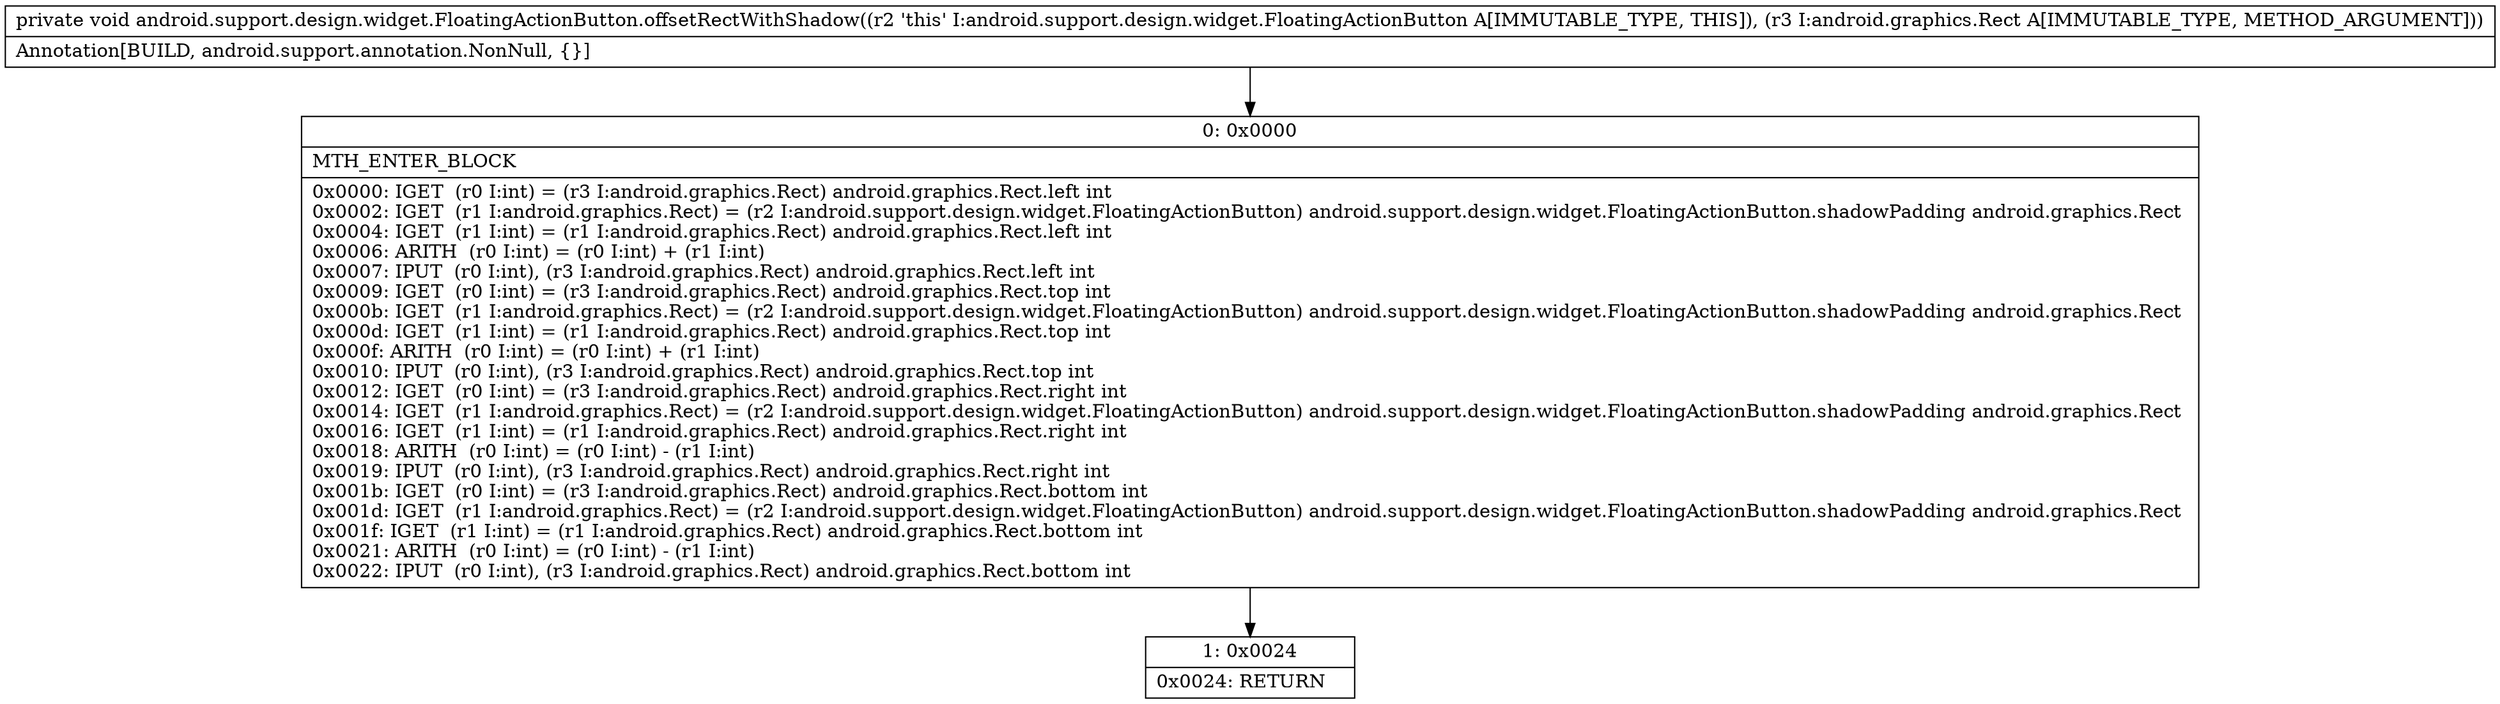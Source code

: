 digraph "CFG forandroid.support.design.widget.FloatingActionButton.offsetRectWithShadow(Landroid\/graphics\/Rect;)V" {
Node_0 [shape=record,label="{0\:\ 0x0000|MTH_ENTER_BLOCK\l|0x0000: IGET  (r0 I:int) = (r3 I:android.graphics.Rect) android.graphics.Rect.left int \l0x0002: IGET  (r1 I:android.graphics.Rect) = (r2 I:android.support.design.widget.FloatingActionButton) android.support.design.widget.FloatingActionButton.shadowPadding android.graphics.Rect \l0x0004: IGET  (r1 I:int) = (r1 I:android.graphics.Rect) android.graphics.Rect.left int \l0x0006: ARITH  (r0 I:int) = (r0 I:int) + (r1 I:int) \l0x0007: IPUT  (r0 I:int), (r3 I:android.graphics.Rect) android.graphics.Rect.left int \l0x0009: IGET  (r0 I:int) = (r3 I:android.graphics.Rect) android.graphics.Rect.top int \l0x000b: IGET  (r1 I:android.graphics.Rect) = (r2 I:android.support.design.widget.FloatingActionButton) android.support.design.widget.FloatingActionButton.shadowPadding android.graphics.Rect \l0x000d: IGET  (r1 I:int) = (r1 I:android.graphics.Rect) android.graphics.Rect.top int \l0x000f: ARITH  (r0 I:int) = (r0 I:int) + (r1 I:int) \l0x0010: IPUT  (r0 I:int), (r3 I:android.graphics.Rect) android.graphics.Rect.top int \l0x0012: IGET  (r0 I:int) = (r3 I:android.graphics.Rect) android.graphics.Rect.right int \l0x0014: IGET  (r1 I:android.graphics.Rect) = (r2 I:android.support.design.widget.FloatingActionButton) android.support.design.widget.FloatingActionButton.shadowPadding android.graphics.Rect \l0x0016: IGET  (r1 I:int) = (r1 I:android.graphics.Rect) android.graphics.Rect.right int \l0x0018: ARITH  (r0 I:int) = (r0 I:int) \- (r1 I:int) \l0x0019: IPUT  (r0 I:int), (r3 I:android.graphics.Rect) android.graphics.Rect.right int \l0x001b: IGET  (r0 I:int) = (r3 I:android.graphics.Rect) android.graphics.Rect.bottom int \l0x001d: IGET  (r1 I:android.graphics.Rect) = (r2 I:android.support.design.widget.FloatingActionButton) android.support.design.widget.FloatingActionButton.shadowPadding android.graphics.Rect \l0x001f: IGET  (r1 I:int) = (r1 I:android.graphics.Rect) android.graphics.Rect.bottom int \l0x0021: ARITH  (r0 I:int) = (r0 I:int) \- (r1 I:int) \l0x0022: IPUT  (r0 I:int), (r3 I:android.graphics.Rect) android.graphics.Rect.bottom int \l}"];
Node_1 [shape=record,label="{1\:\ 0x0024|0x0024: RETURN   \l}"];
MethodNode[shape=record,label="{private void android.support.design.widget.FloatingActionButton.offsetRectWithShadow((r2 'this' I:android.support.design.widget.FloatingActionButton A[IMMUTABLE_TYPE, THIS]), (r3 I:android.graphics.Rect A[IMMUTABLE_TYPE, METHOD_ARGUMENT]))  | Annotation[BUILD, android.support.annotation.NonNull, \{\}]\l}"];
MethodNode -> Node_0;
Node_0 -> Node_1;
}

